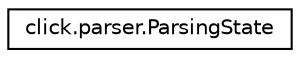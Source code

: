 digraph "Graphical Class Hierarchy"
{
 // LATEX_PDF_SIZE
  edge [fontname="Helvetica",fontsize="10",labelfontname="Helvetica",labelfontsize="10"];
  node [fontname="Helvetica",fontsize="10",shape=record];
  rankdir="LR";
  Node0 [label="click.parser.ParsingState",height=0.2,width=0.4,color="black", fillcolor="white", style="filled",URL="$classclick_1_1parser_1_1ParsingState.html",tooltip=" "];
}
